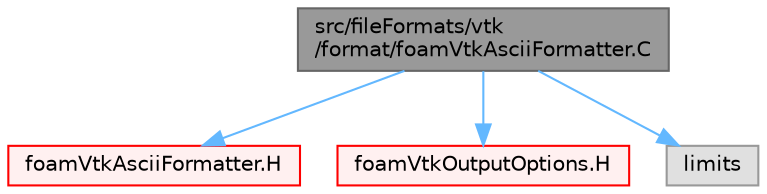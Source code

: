 digraph "src/fileFormats/vtk/format/foamVtkAsciiFormatter.C"
{
 // LATEX_PDF_SIZE
  bgcolor="transparent";
  edge [fontname=Helvetica,fontsize=10,labelfontname=Helvetica,labelfontsize=10];
  node [fontname=Helvetica,fontsize=10,shape=box,height=0.2,width=0.4];
  Node1 [id="Node000001",label="src/fileFormats/vtk\l/format/foamVtkAsciiFormatter.C",height=0.2,width=0.4,color="gray40", fillcolor="grey60", style="filled", fontcolor="black",tooltip=" "];
  Node1 -> Node2 [id="edge1_Node000001_Node000002",color="steelblue1",style="solid",tooltip=" "];
  Node2 [id="Node000002",label="foamVtkAsciiFormatter.H",height=0.2,width=0.4,color="red", fillcolor="#FFF0F0", style="filled",URL="$foamVtkAsciiFormatter_8H.html",tooltip=" "];
  Node1 -> Node111 [id="edge2_Node000001_Node000111",color="steelblue1",style="solid",tooltip=" "];
  Node111 [id="Node000111",label="foamVtkOutputOptions.H",height=0.2,width=0.4,color="red", fillcolor="#FFF0F0", style="filled",URL="$foamVtkOutputOptions_8H.html",tooltip=" "];
  Node1 -> Node92 [id="edge3_Node000001_Node000092",color="steelblue1",style="solid",tooltip=" "];
  Node92 [id="Node000092",label="limits",height=0.2,width=0.4,color="grey60", fillcolor="#E0E0E0", style="filled",tooltip=" "];
}
